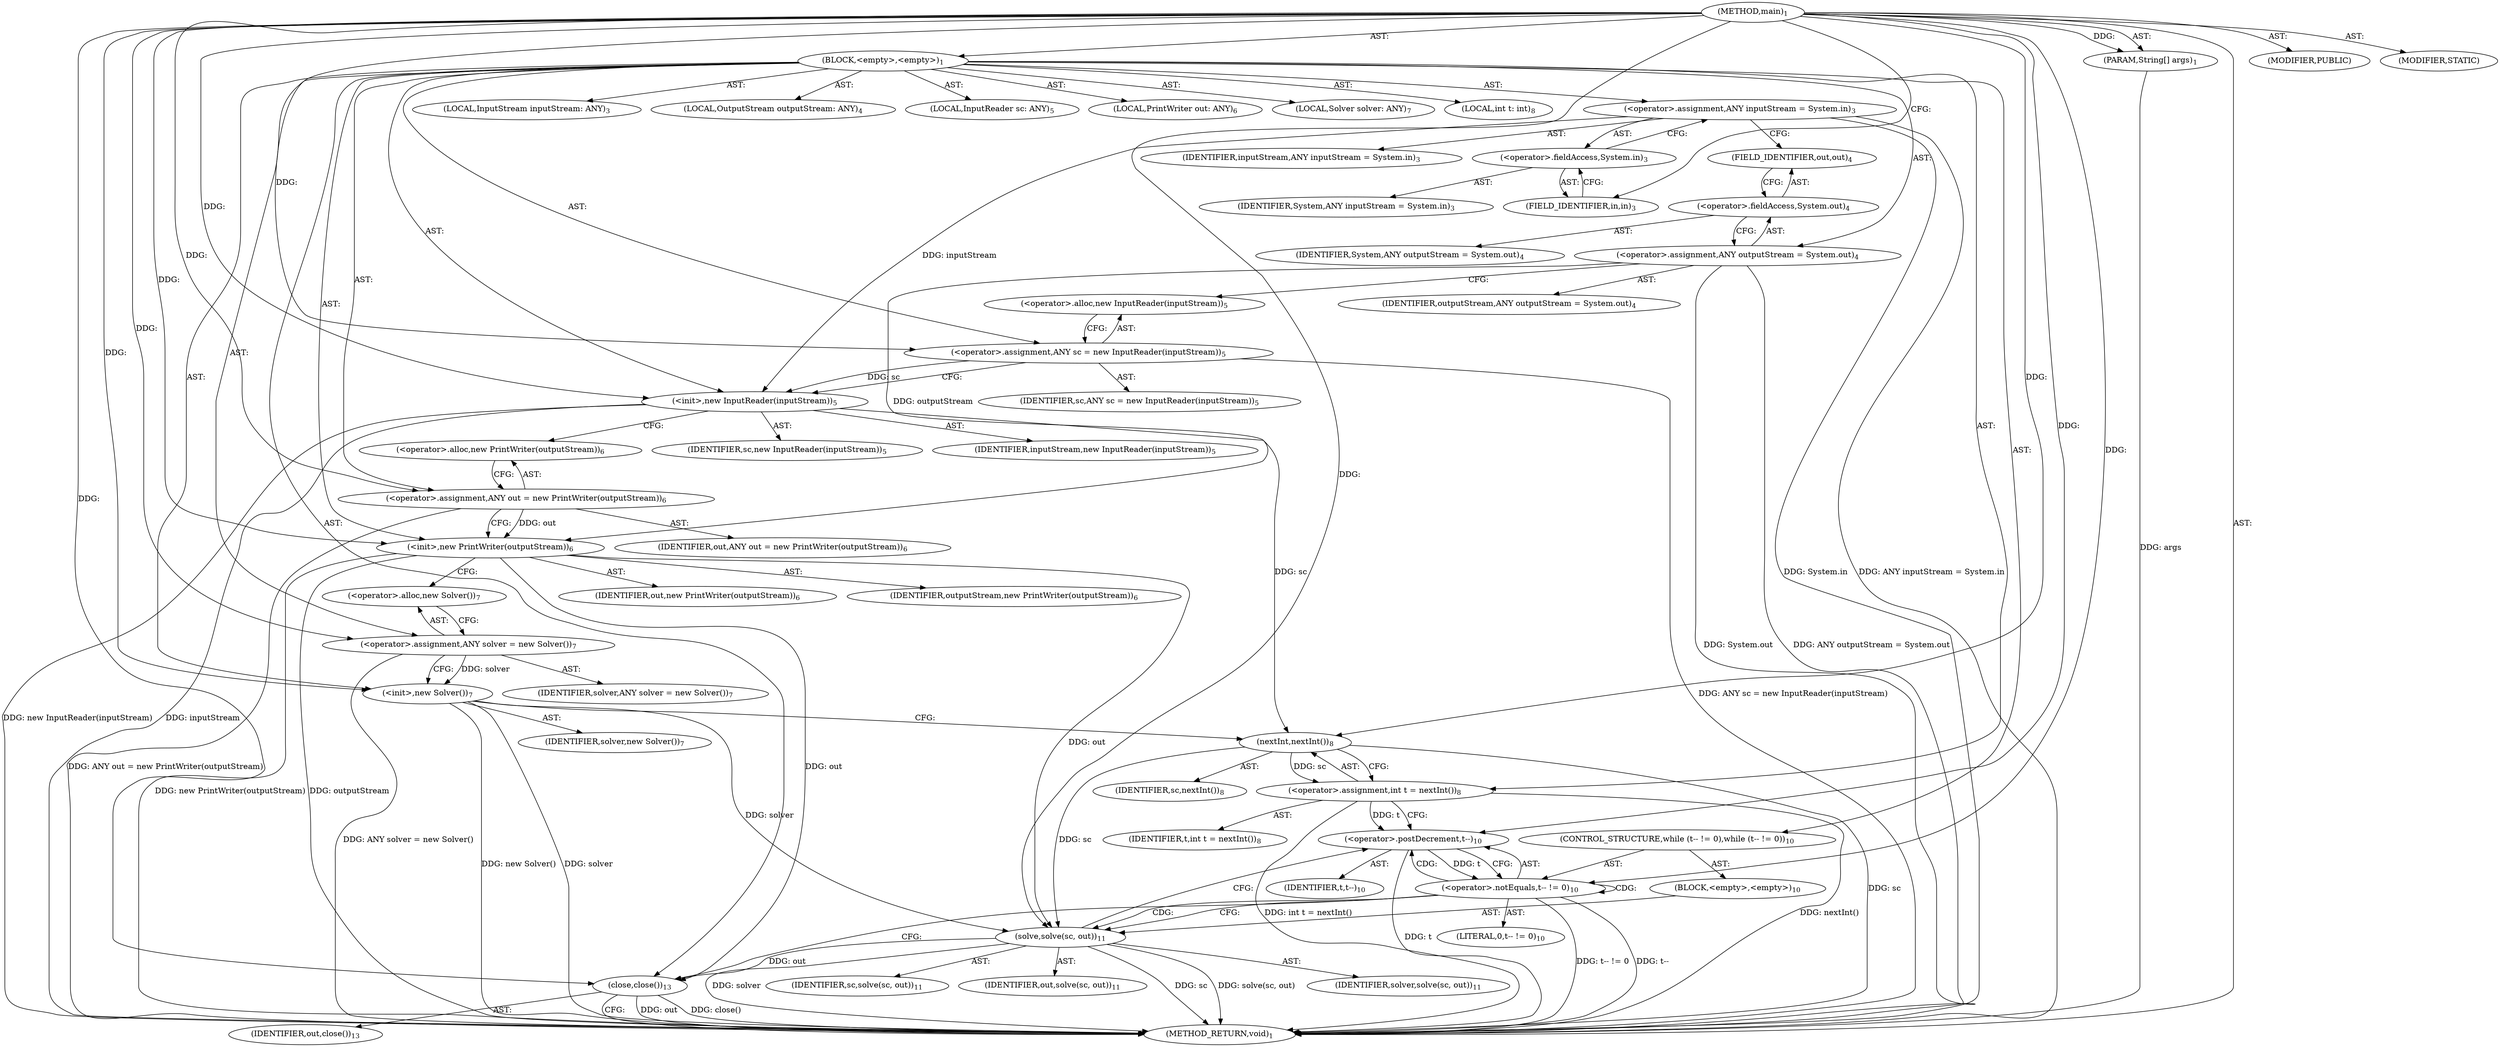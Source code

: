 digraph "main" {  
"23" [label = <(METHOD,main)<SUB>1</SUB>> ]
"24" [label = <(PARAM,String[] args)<SUB>1</SUB>> ]
"25" [label = <(BLOCK,&lt;empty&gt;,&lt;empty&gt;)<SUB>1</SUB>> ]
"26" [label = <(LOCAL,InputStream inputStream: ANY)<SUB>3</SUB>> ]
"27" [label = <(&lt;operator&gt;.assignment,ANY inputStream = System.in)<SUB>3</SUB>> ]
"28" [label = <(IDENTIFIER,inputStream,ANY inputStream = System.in)<SUB>3</SUB>> ]
"29" [label = <(&lt;operator&gt;.fieldAccess,System.in)<SUB>3</SUB>> ]
"30" [label = <(IDENTIFIER,System,ANY inputStream = System.in)<SUB>3</SUB>> ]
"31" [label = <(FIELD_IDENTIFIER,in,in)<SUB>3</SUB>> ]
"32" [label = <(LOCAL,OutputStream outputStream: ANY)<SUB>4</SUB>> ]
"33" [label = <(&lt;operator&gt;.assignment,ANY outputStream = System.out)<SUB>4</SUB>> ]
"34" [label = <(IDENTIFIER,outputStream,ANY outputStream = System.out)<SUB>4</SUB>> ]
"35" [label = <(&lt;operator&gt;.fieldAccess,System.out)<SUB>4</SUB>> ]
"36" [label = <(IDENTIFIER,System,ANY outputStream = System.out)<SUB>4</SUB>> ]
"37" [label = <(FIELD_IDENTIFIER,out,out)<SUB>4</SUB>> ]
"4" [label = <(LOCAL,InputReader sc: ANY)<SUB>5</SUB>> ]
"38" [label = <(&lt;operator&gt;.assignment,ANY sc = new InputReader(inputStream))<SUB>5</SUB>> ]
"39" [label = <(IDENTIFIER,sc,ANY sc = new InputReader(inputStream))<SUB>5</SUB>> ]
"40" [label = <(&lt;operator&gt;.alloc,new InputReader(inputStream))<SUB>5</SUB>> ]
"41" [label = <(&lt;init&gt;,new InputReader(inputStream))<SUB>5</SUB>> ]
"3" [label = <(IDENTIFIER,sc,new InputReader(inputStream))<SUB>5</SUB>> ]
"42" [label = <(IDENTIFIER,inputStream,new InputReader(inputStream))<SUB>5</SUB>> ]
"6" [label = <(LOCAL,PrintWriter out: ANY)<SUB>6</SUB>> ]
"43" [label = <(&lt;operator&gt;.assignment,ANY out = new PrintWriter(outputStream))<SUB>6</SUB>> ]
"44" [label = <(IDENTIFIER,out,ANY out = new PrintWriter(outputStream))<SUB>6</SUB>> ]
"45" [label = <(&lt;operator&gt;.alloc,new PrintWriter(outputStream))<SUB>6</SUB>> ]
"46" [label = <(&lt;init&gt;,new PrintWriter(outputStream))<SUB>6</SUB>> ]
"5" [label = <(IDENTIFIER,out,new PrintWriter(outputStream))<SUB>6</SUB>> ]
"47" [label = <(IDENTIFIER,outputStream,new PrintWriter(outputStream))<SUB>6</SUB>> ]
"8" [label = <(LOCAL,Solver solver: ANY)<SUB>7</SUB>> ]
"48" [label = <(&lt;operator&gt;.assignment,ANY solver = new Solver())<SUB>7</SUB>> ]
"49" [label = <(IDENTIFIER,solver,ANY solver = new Solver())<SUB>7</SUB>> ]
"50" [label = <(&lt;operator&gt;.alloc,new Solver())<SUB>7</SUB>> ]
"51" [label = <(&lt;init&gt;,new Solver())<SUB>7</SUB>> ]
"7" [label = <(IDENTIFIER,solver,new Solver())<SUB>7</SUB>> ]
"52" [label = <(LOCAL,int t: int)<SUB>8</SUB>> ]
"53" [label = <(&lt;operator&gt;.assignment,int t = nextInt())<SUB>8</SUB>> ]
"54" [label = <(IDENTIFIER,t,int t = nextInt())<SUB>8</SUB>> ]
"55" [label = <(nextInt,nextInt())<SUB>8</SUB>> ]
"56" [label = <(IDENTIFIER,sc,nextInt())<SUB>8</SUB>> ]
"57" [label = <(CONTROL_STRUCTURE,while (t-- != 0),while (t-- != 0))<SUB>10</SUB>> ]
"58" [label = <(&lt;operator&gt;.notEquals,t-- != 0)<SUB>10</SUB>> ]
"59" [label = <(&lt;operator&gt;.postDecrement,t--)<SUB>10</SUB>> ]
"60" [label = <(IDENTIFIER,t,t--)<SUB>10</SUB>> ]
"61" [label = <(LITERAL,0,t-- != 0)<SUB>10</SUB>> ]
"62" [label = <(BLOCK,&lt;empty&gt;,&lt;empty&gt;)<SUB>10</SUB>> ]
"63" [label = <(solve,solve(sc, out))<SUB>11</SUB>> ]
"64" [label = <(IDENTIFIER,solver,solve(sc, out))<SUB>11</SUB>> ]
"65" [label = <(IDENTIFIER,sc,solve(sc, out))<SUB>11</SUB>> ]
"66" [label = <(IDENTIFIER,out,solve(sc, out))<SUB>11</SUB>> ]
"67" [label = <(close,close())<SUB>13</SUB>> ]
"68" [label = <(IDENTIFIER,out,close())<SUB>13</SUB>> ]
"69" [label = <(MODIFIER,PUBLIC)> ]
"70" [label = <(MODIFIER,STATIC)> ]
"71" [label = <(METHOD_RETURN,void)<SUB>1</SUB>> ]
  "23" -> "24"  [ label = "AST: "] 
  "23" -> "25"  [ label = "AST: "] 
  "23" -> "69"  [ label = "AST: "] 
  "23" -> "70"  [ label = "AST: "] 
  "23" -> "71"  [ label = "AST: "] 
  "25" -> "26"  [ label = "AST: "] 
  "25" -> "27"  [ label = "AST: "] 
  "25" -> "32"  [ label = "AST: "] 
  "25" -> "33"  [ label = "AST: "] 
  "25" -> "4"  [ label = "AST: "] 
  "25" -> "38"  [ label = "AST: "] 
  "25" -> "41"  [ label = "AST: "] 
  "25" -> "6"  [ label = "AST: "] 
  "25" -> "43"  [ label = "AST: "] 
  "25" -> "46"  [ label = "AST: "] 
  "25" -> "8"  [ label = "AST: "] 
  "25" -> "48"  [ label = "AST: "] 
  "25" -> "51"  [ label = "AST: "] 
  "25" -> "52"  [ label = "AST: "] 
  "25" -> "53"  [ label = "AST: "] 
  "25" -> "57"  [ label = "AST: "] 
  "25" -> "67"  [ label = "AST: "] 
  "27" -> "28"  [ label = "AST: "] 
  "27" -> "29"  [ label = "AST: "] 
  "29" -> "30"  [ label = "AST: "] 
  "29" -> "31"  [ label = "AST: "] 
  "33" -> "34"  [ label = "AST: "] 
  "33" -> "35"  [ label = "AST: "] 
  "35" -> "36"  [ label = "AST: "] 
  "35" -> "37"  [ label = "AST: "] 
  "38" -> "39"  [ label = "AST: "] 
  "38" -> "40"  [ label = "AST: "] 
  "41" -> "3"  [ label = "AST: "] 
  "41" -> "42"  [ label = "AST: "] 
  "43" -> "44"  [ label = "AST: "] 
  "43" -> "45"  [ label = "AST: "] 
  "46" -> "5"  [ label = "AST: "] 
  "46" -> "47"  [ label = "AST: "] 
  "48" -> "49"  [ label = "AST: "] 
  "48" -> "50"  [ label = "AST: "] 
  "51" -> "7"  [ label = "AST: "] 
  "53" -> "54"  [ label = "AST: "] 
  "53" -> "55"  [ label = "AST: "] 
  "55" -> "56"  [ label = "AST: "] 
  "57" -> "58"  [ label = "AST: "] 
  "57" -> "62"  [ label = "AST: "] 
  "58" -> "59"  [ label = "AST: "] 
  "58" -> "61"  [ label = "AST: "] 
  "59" -> "60"  [ label = "AST: "] 
  "62" -> "63"  [ label = "AST: "] 
  "63" -> "64"  [ label = "AST: "] 
  "63" -> "65"  [ label = "AST: "] 
  "63" -> "66"  [ label = "AST: "] 
  "67" -> "68"  [ label = "AST: "] 
  "27" -> "37"  [ label = "CFG: "] 
  "33" -> "40"  [ label = "CFG: "] 
  "38" -> "41"  [ label = "CFG: "] 
  "41" -> "45"  [ label = "CFG: "] 
  "43" -> "46"  [ label = "CFG: "] 
  "46" -> "50"  [ label = "CFG: "] 
  "48" -> "51"  [ label = "CFG: "] 
  "51" -> "55"  [ label = "CFG: "] 
  "53" -> "59"  [ label = "CFG: "] 
  "67" -> "71"  [ label = "CFG: "] 
  "29" -> "27"  [ label = "CFG: "] 
  "35" -> "33"  [ label = "CFG: "] 
  "40" -> "38"  [ label = "CFG: "] 
  "45" -> "43"  [ label = "CFG: "] 
  "50" -> "48"  [ label = "CFG: "] 
  "55" -> "53"  [ label = "CFG: "] 
  "58" -> "63"  [ label = "CFG: "] 
  "58" -> "67"  [ label = "CFG: "] 
  "31" -> "29"  [ label = "CFG: "] 
  "37" -> "35"  [ label = "CFG: "] 
  "59" -> "58"  [ label = "CFG: "] 
  "63" -> "59"  [ label = "CFG: "] 
  "23" -> "31"  [ label = "CFG: "] 
  "24" -> "71"  [ label = "DDG: args"] 
  "27" -> "71"  [ label = "DDG: System.in"] 
  "27" -> "71"  [ label = "DDG: ANY inputStream = System.in"] 
  "33" -> "71"  [ label = "DDG: System.out"] 
  "33" -> "71"  [ label = "DDG: ANY outputStream = System.out"] 
  "38" -> "71"  [ label = "DDG: ANY sc = new InputReader(inputStream)"] 
  "41" -> "71"  [ label = "DDG: inputStream"] 
  "41" -> "71"  [ label = "DDG: new InputReader(inputStream)"] 
  "43" -> "71"  [ label = "DDG: ANY out = new PrintWriter(outputStream)"] 
  "46" -> "71"  [ label = "DDG: outputStream"] 
  "46" -> "71"  [ label = "DDG: new PrintWriter(outputStream)"] 
  "48" -> "71"  [ label = "DDG: ANY solver = new Solver()"] 
  "51" -> "71"  [ label = "DDG: solver"] 
  "51" -> "71"  [ label = "DDG: new Solver()"] 
  "55" -> "71"  [ label = "DDG: sc"] 
  "53" -> "71"  [ label = "DDG: nextInt()"] 
  "53" -> "71"  [ label = "DDG: int t = nextInt()"] 
  "59" -> "71"  [ label = "DDG: t"] 
  "58" -> "71"  [ label = "DDG: t--"] 
  "58" -> "71"  [ label = "DDG: t-- != 0"] 
  "67" -> "71"  [ label = "DDG: out"] 
  "67" -> "71"  [ label = "DDG: close()"] 
  "63" -> "71"  [ label = "DDG: solver"] 
  "63" -> "71"  [ label = "DDG: sc"] 
  "63" -> "71"  [ label = "DDG: solve(sc, out)"] 
  "23" -> "24"  [ label = "DDG: "] 
  "23" -> "38"  [ label = "DDG: "] 
  "23" -> "43"  [ label = "DDG: "] 
  "23" -> "48"  [ label = "DDG: "] 
  "55" -> "53"  [ label = "DDG: sc"] 
  "38" -> "41"  [ label = "DDG: sc"] 
  "23" -> "41"  [ label = "DDG: "] 
  "27" -> "41"  [ label = "DDG: inputStream"] 
  "43" -> "46"  [ label = "DDG: out"] 
  "23" -> "46"  [ label = "DDG: "] 
  "33" -> "46"  [ label = "DDG: outputStream"] 
  "48" -> "51"  [ label = "DDG: solver"] 
  "23" -> "51"  [ label = "DDG: "] 
  "46" -> "67"  [ label = "DDG: out"] 
  "63" -> "67"  [ label = "DDG: out"] 
  "23" -> "67"  [ label = "DDG: "] 
  "41" -> "55"  [ label = "DDG: sc"] 
  "23" -> "55"  [ label = "DDG: "] 
  "59" -> "58"  [ label = "DDG: t"] 
  "23" -> "58"  [ label = "DDG: "] 
  "53" -> "59"  [ label = "DDG: t"] 
  "23" -> "59"  [ label = "DDG: "] 
  "51" -> "63"  [ label = "DDG: solver"] 
  "23" -> "63"  [ label = "DDG: "] 
  "55" -> "63"  [ label = "DDG: sc"] 
  "46" -> "63"  [ label = "DDG: out"] 
  "58" -> "58"  [ label = "CDG: "] 
  "58" -> "59"  [ label = "CDG: "] 
  "58" -> "63"  [ label = "CDG: "] 
}
